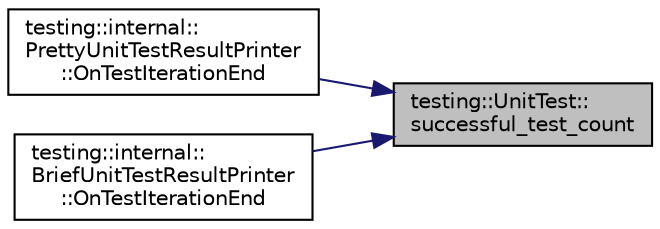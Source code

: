 digraph "testing::UnitTest::successful_test_count"
{
 // LATEX_PDF_SIZE
  bgcolor="transparent";
  edge [fontname="Helvetica",fontsize="10",labelfontname="Helvetica",labelfontsize="10"];
  node [fontname="Helvetica",fontsize="10",shape=record];
  rankdir="RL";
  Node1 [label="testing::UnitTest::\lsuccessful_test_count",height=0.2,width=0.4,color="black", fillcolor="grey75", style="filled", fontcolor="black",tooltip=" "];
  Node1 -> Node2 [dir="back",color="midnightblue",fontsize="10",style="solid",fontname="Helvetica"];
  Node2 [label="testing::internal::\lPrettyUnitTestResultPrinter\l::OnTestIterationEnd",height=0.2,width=0.4,color="black",URL="$classtesting_1_1internal_1_1PrettyUnitTestResultPrinter.html#a447fc02d3e3af17cef6f0727bab7414a",tooltip=" "];
  Node1 -> Node3 [dir="back",color="midnightblue",fontsize="10",style="solid",fontname="Helvetica"];
  Node3 [label="testing::internal::\lBriefUnitTestResultPrinter\l::OnTestIterationEnd",height=0.2,width=0.4,color="black",URL="$classtesting_1_1internal_1_1BriefUnitTestResultPrinter.html#a8533d95c71833e1f8d0d63f519ec2e6f",tooltip=" "];
}
